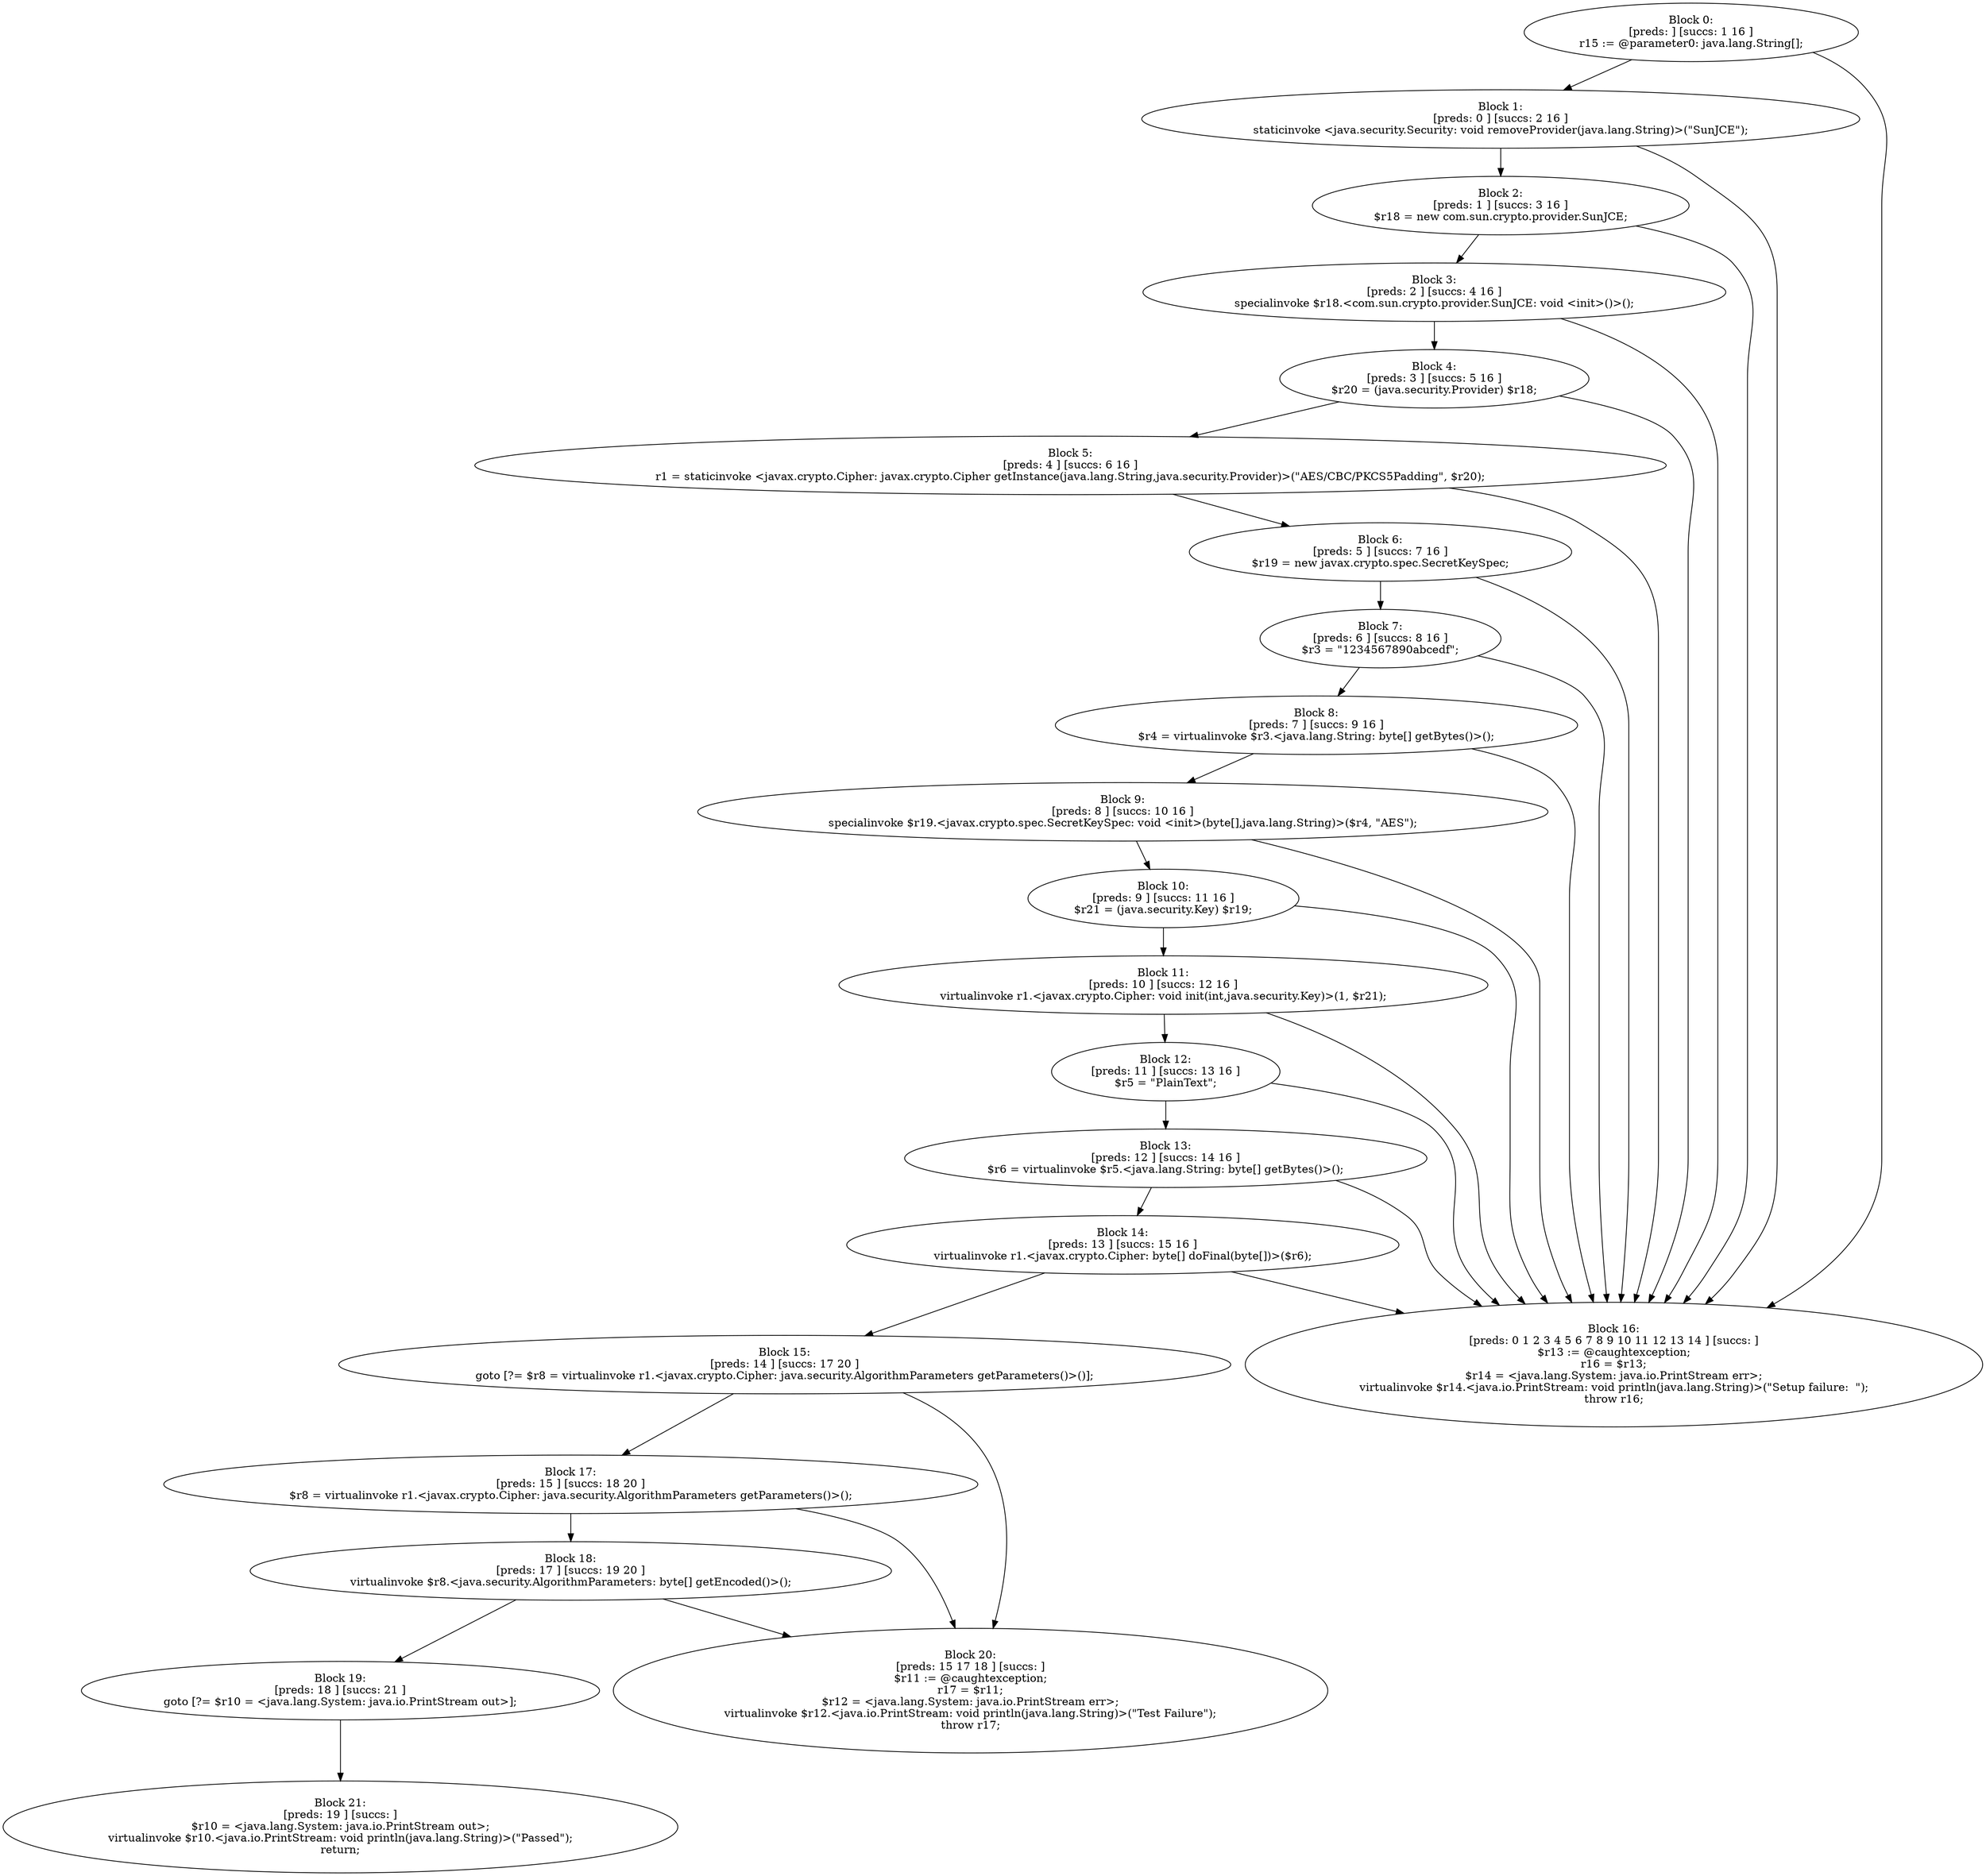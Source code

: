 digraph "unitGraph" {
    "Block 0:
[preds: ] [succs: 1 16 ]
r15 := @parameter0: java.lang.String[];
"
    "Block 1:
[preds: 0 ] [succs: 2 16 ]
staticinvoke <java.security.Security: void removeProvider(java.lang.String)>(\"SunJCE\");
"
    "Block 2:
[preds: 1 ] [succs: 3 16 ]
$r18 = new com.sun.crypto.provider.SunJCE;
"
    "Block 3:
[preds: 2 ] [succs: 4 16 ]
specialinvoke $r18.<com.sun.crypto.provider.SunJCE: void <init>()>();
"
    "Block 4:
[preds: 3 ] [succs: 5 16 ]
$r20 = (java.security.Provider) $r18;
"
    "Block 5:
[preds: 4 ] [succs: 6 16 ]
r1 = staticinvoke <javax.crypto.Cipher: javax.crypto.Cipher getInstance(java.lang.String,java.security.Provider)>(\"AES/CBC/PKCS5Padding\", $r20);
"
    "Block 6:
[preds: 5 ] [succs: 7 16 ]
$r19 = new javax.crypto.spec.SecretKeySpec;
"
    "Block 7:
[preds: 6 ] [succs: 8 16 ]
$r3 = \"1234567890abcedf\";
"
    "Block 8:
[preds: 7 ] [succs: 9 16 ]
$r4 = virtualinvoke $r3.<java.lang.String: byte[] getBytes()>();
"
    "Block 9:
[preds: 8 ] [succs: 10 16 ]
specialinvoke $r19.<javax.crypto.spec.SecretKeySpec: void <init>(byte[],java.lang.String)>($r4, \"AES\");
"
    "Block 10:
[preds: 9 ] [succs: 11 16 ]
$r21 = (java.security.Key) $r19;
"
    "Block 11:
[preds: 10 ] [succs: 12 16 ]
virtualinvoke r1.<javax.crypto.Cipher: void init(int,java.security.Key)>(1, $r21);
"
    "Block 12:
[preds: 11 ] [succs: 13 16 ]
$r5 = \"PlainText\";
"
    "Block 13:
[preds: 12 ] [succs: 14 16 ]
$r6 = virtualinvoke $r5.<java.lang.String: byte[] getBytes()>();
"
    "Block 14:
[preds: 13 ] [succs: 15 16 ]
virtualinvoke r1.<javax.crypto.Cipher: byte[] doFinal(byte[])>($r6);
"
    "Block 15:
[preds: 14 ] [succs: 17 20 ]
goto [?= $r8 = virtualinvoke r1.<javax.crypto.Cipher: java.security.AlgorithmParameters getParameters()>()];
"
    "Block 16:
[preds: 0 1 2 3 4 5 6 7 8 9 10 11 12 13 14 ] [succs: ]
$r13 := @caughtexception;
r16 = $r13;
$r14 = <java.lang.System: java.io.PrintStream err>;
virtualinvoke $r14.<java.io.PrintStream: void println(java.lang.String)>(\"Setup failure:  \");
throw r16;
"
    "Block 17:
[preds: 15 ] [succs: 18 20 ]
$r8 = virtualinvoke r1.<javax.crypto.Cipher: java.security.AlgorithmParameters getParameters()>();
"
    "Block 18:
[preds: 17 ] [succs: 19 20 ]
virtualinvoke $r8.<java.security.AlgorithmParameters: byte[] getEncoded()>();
"
    "Block 19:
[preds: 18 ] [succs: 21 ]
goto [?= $r10 = <java.lang.System: java.io.PrintStream out>];
"
    "Block 20:
[preds: 15 17 18 ] [succs: ]
$r11 := @caughtexception;
r17 = $r11;
$r12 = <java.lang.System: java.io.PrintStream err>;
virtualinvoke $r12.<java.io.PrintStream: void println(java.lang.String)>(\"Test Failure\");
throw r17;
"
    "Block 21:
[preds: 19 ] [succs: ]
$r10 = <java.lang.System: java.io.PrintStream out>;
virtualinvoke $r10.<java.io.PrintStream: void println(java.lang.String)>(\"Passed\");
return;
"
    "Block 0:
[preds: ] [succs: 1 16 ]
r15 := @parameter0: java.lang.String[];
"->"Block 1:
[preds: 0 ] [succs: 2 16 ]
staticinvoke <java.security.Security: void removeProvider(java.lang.String)>(\"SunJCE\");
";
    "Block 0:
[preds: ] [succs: 1 16 ]
r15 := @parameter0: java.lang.String[];
"->"Block 16:
[preds: 0 1 2 3 4 5 6 7 8 9 10 11 12 13 14 ] [succs: ]
$r13 := @caughtexception;
r16 = $r13;
$r14 = <java.lang.System: java.io.PrintStream err>;
virtualinvoke $r14.<java.io.PrintStream: void println(java.lang.String)>(\"Setup failure:  \");
throw r16;
";
    "Block 1:
[preds: 0 ] [succs: 2 16 ]
staticinvoke <java.security.Security: void removeProvider(java.lang.String)>(\"SunJCE\");
"->"Block 2:
[preds: 1 ] [succs: 3 16 ]
$r18 = new com.sun.crypto.provider.SunJCE;
";
    "Block 1:
[preds: 0 ] [succs: 2 16 ]
staticinvoke <java.security.Security: void removeProvider(java.lang.String)>(\"SunJCE\");
"->"Block 16:
[preds: 0 1 2 3 4 5 6 7 8 9 10 11 12 13 14 ] [succs: ]
$r13 := @caughtexception;
r16 = $r13;
$r14 = <java.lang.System: java.io.PrintStream err>;
virtualinvoke $r14.<java.io.PrintStream: void println(java.lang.String)>(\"Setup failure:  \");
throw r16;
";
    "Block 2:
[preds: 1 ] [succs: 3 16 ]
$r18 = new com.sun.crypto.provider.SunJCE;
"->"Block 3:
[preds: 2 ] [succs: 4 16 ]
specialinvoke $r18.<com.sun.crypto.provider.SunJCE: void <init>()>();
";
    "Block 2:
[preds: 1 ] [succs: 3 16 ]
$r18 = new com.sun.crypto.provider.SunJCE;
"->"Block 16:
[preds: 0 1 2 3 4 5 6 7 8 9 10 11 12 13 14 ] [succs: ]
$r13 := @caughtexception;
r16 = $r13;
$r14 = <java.lang.System: java.io.PrintStream err>;
virtualinvoke $r14.<java.io.PrintStream: void println(java.lang.String)>(\"Setup failure:  \");
throw r16;
";
    "Block 3:
[preds: 2 ] [succs: 4 16 ]
specialinvoke $r18.<com.sun.crypto.provider.SunJCE: void <init>()>();
"->"Block 4:
[preds: 3 ] [succs: 5 16 ]
$r20 = (java.security.Provider) $r18;
";
    "Block 3:
[preds: 2 ] [succs: 4 16 ]
specialinvoke $r18.<com.sun.crypto.provider.SunJCE: void <init>()>();
"->"Block 16:
[preds: 0 1 2 3 4 5 6 7 8 9 10 11 12 13 14 ] [succs: ]
$r13 := @caughtexception;
r16 = $r13;
$r14 = <java.lang.System: java.io.PrintStream err>;
virtualinvoke $r14.<java.io.PrintStream: void println(java.lang.String)>(\"Setup failure:  \");
throw r16;
";
    "Block 4:
[preds: 3 ] [succs: 5 16 ]
$r20 = (java.security.Provider) $r18;
"->"Block 5:
[preds: 4 ] [succs: 6 16 ]
r1 = staticinvoke <javax.crypto.Cipher: javax.crypto.Cipher getInstance(java.lang.String,java.security.Provider)>(\"AES/CBC/PKCS5Padding\", $r20);
";
    "Block 4:
[preds: 3 ] [succs: 5 16 ]
$r20 = (java.security.Provider) $r18;
"->"Block 16:
[preds: 0 1 2 3 4 5 6 7 8 9 10 11 12 13 14 ] [succs: ]
$r13 := @caughtexception;
r16 = $r13;
$r14 = <java.lang.System: java.io.PrintStream err>;
virtualinvoke $r14.<java.io.PrintStream: void println(java.lang.String)>(\"Setup failure:  \");
throw r16;
";
    "Block 5:
[preds: 4 ] [succs: 6 16 ]
r1 = staticinvoke <javax.crypto.Cipher: javax.crypto.Cipher getInstance(java.lang.String,java.security.Provider)>(\"AES/CBC/PKCS5Padding\", $r20);
"->"Block 6:
[preds: 5 ] [succs: 7 16 ]
$r19 = new javax.crypto.spec.SecretKeySpec;
";
    "Block 5:
[preds: 4 ] [succs: 6 16 ]
r1 = staticinvoke <javax.crypto.Cipher: javax.crypto.Cipher getInstance(java.lang.String,java.security.Provider)>(\"AES/CBC/PKCS5Padding\", $r20);
"->"Block 16:
[preds: 0 1 2 3 4 5 6 7 8 9 10 11 12 13 14 ] [succs: ]
$r13 := @caughtexception;
r16 = $r13;
$r14 = <java.lang.System: java.io.PrintStream err>;
virtualinvoke $r14.<java.io.PrintStream: void println(java.lang.String)>(\"Setup failure:  \");
throw r16;
";
    "Block 6:
[preds: 5 ] [succs: 7 16 ]
$r19 = new javax.crypto.spec.SecretKeySpec;
"->"Block 7:
[preds: 6 ] [succs: 8 16 ]
$r3 = \"1234567890abcedf\";
";
    "Block 6:
[preds: 5 ] [succs: 7 16 ]
$r19 = new javax.crypto.spec.SecretKeySpec;
"->"Block 16:
[preds: 0 1 2 3 4 5 6 7 8 9 10 11 12 13 14 ] [succs: ]
$r13 := @caughtexception;
r16 = $r13;
$r14 = <java.lang.System: java.io.PrintStream err>;
virtualinvoke $r14.<java.io.PrintStream: void println(java.lang.String)>(\"Setup failure:  \");
throw r16;
";
    "Block 7:
[preds: 6 ] [succs: 8 16 ]
$r3 = \"1234567890abcedf\";
"->"Block 8:
[preds: 7 ] [succs: 9 16 ]
$r4 = virtualinvoke $r3.<java.lang.String: byte[] getBytes()>();
";
    "Block 7:
[preds: 6 ] [succs: 8 16 ]
$r3 = \"1234567890abcedf\";
"->"Block 16:
[preds: 0 1 2 3 4 5 6 7 8 9 10 11 12 13 14 ] [succs: ]
$r13 := @caughtexception;
r16 = $r13;
$r14 = <java.lang.System: java.io.PrintStream err>;
virtualinvoke $r14.<java.io.PrintStream: void println(java.lang.String)>(\"Setup failure:  \");
throw r16;
";
    "Block 8:
[preds: 7 ] [succs: 9 16 ]
$r4 = virtualinvoke $r3.<java.lang.String: byte[] getBytes()>();
"->"Block 9:
[preds: 8 ] [succs: 10 16 ]
specialinvoke $r19.<javax.crypto.spec.SecretKeySpec: void <init>(byte[],java.lang.String)>($r4, \"AES\");
";
    "Block 8:
[preds: 7 ] [succs: 9 16 ]
$r4 = virtualinvoke $r3.<java.lang.String: byte[] getBytes()>();
"->"Block 16:
[preds: 0 1 2 3 4 5 6 7 8 9 10 11 12 13 14 ] [succs: ]
$r13 := @caughtexception;
r16 = $r13;
$r14 = <java.lang.System: java.io.PrintStream err>;
virtualinvoke $r14.<java.io.PrintStream: void println(java.lang.String)>(\"Setup failure:  \");
throw r16;
";
    "Block 9:
[preds: 8 ] [succs: 10 16 ]
specialinvoke $r19.<javax.crypto.spec.SecretKeySpec: void <init>(byte[],java.lang.String)>($r4, \"AES\");
"->"Block 10:
[preds: 9 ] [succs: 11 16 ]
$r21 = (java.security.Key) $r19;
";
    "Block 9:
[preds: 8 ] [succs: 10 16 ]
specialinvoke $r19.<javax.crypto.spec.SecretKeySpec: void <init>(byte[],java.lang.String)>($r4, \"AES\");
"->"Block 16:
[preds: 0 1 2 3 4 5 6 7 8 9 10 11 12 13 14 ] [succs: ]
$r13 := @caughtexception;
r16 = $r13;
$r14 = <java.lang.System: java.io.PrintStream err>;
virtualinvoke $r14.<java.io.PrintStream: void println(java.lang.String)>(\"Setup failure:  \");
throw r16;
";
    "Block 10:
[preds: 9 ] [succs: 11 16 ]
$r21 = (java.security.Key) $r19;
"->"Block 11:
[preds: 10 ] [succs: 12 16 ]
virtualinvoke r1.<javax.crypto.Cipher: void init(int,java.security.Key)>(1, $r21);
";
    "Block 10:
[preds: 9 ] [succs: 11 16 ]
$r21 = (java.security.Key) $r19;
"->"Block 16:
[preds: 0 1 2 3 4 5 6 7 8 9 10 11 12 13 14 ] [succs: ]
$r13 := @caughtexception;
r16 = $r13;
$r14 = <java.lang.System: java.io.PrintStream err>;
virtualinvoke $r14.<java.io.PrintStream: void println(java.lang.String)>(\"Setup failure:  \");
throw r16;
";
    "Block 11:
[preds: 10 ] [succs: 12 16 ]
virtualinvoke r1.<javax.crypto.Cipher: void init(int,java.security.Key)>(1, $r21);
"->"Block 12:
[preds: 11 ] [succs: 13 16 ]
$r5 = \"PlainText\";
";
    "Block 11:
[preds: 10 ] [succs: 12 16 ]
virtualinvoke r1.<javax.crypto.Cipher: void init(int,java.security.Key)>(1, $r21);
"->"Block 16:
[preds: 0 1 2 3 4 5 6 7 8 9 10 11 12 13 14 ] [succs: ]
$r13 := @caughtexception;
r16 = $r13;
$r14 = <java.lang.System: java.io.PrintStream err>;
virtualinvoke $r14.<java.io.PrintStream: void println(java.lang.String)>(\"Setup failure:  \");
throw r16;
";
    "Block 12:
[preds: 11 ] [succs: 13 16 ]
$r5 = \"PlainText\";
"->"Block 13:
[preds: 12 ] [succs: 14 16 ]
$r6 = virtualinvoke $r5.<java.lang.String: byte[] getBytes()>();
";
    "Block 12:
[preds: 11 ] [succs: 13 16 ]
$r5 = \"PlainText\";
"->"Block 16:
[preds: 0 1 2 3 4 5 6 7 8 9 10 11 12 13 14 ] [succs: ]
$r13 := @caughtexception;
r16 = $r13;
$r14 = <java.lang.System: java.io.PrintStream err>;
virtualinvoke $r14.<java.io.PrintStream: void println(java.lang.String)>(\"Setup failure:  \");
throw r16;
";
    "Block 13:
[preds: 12 ] [succs: 14 16 ]
$r6 = virtualinvoke $r5.<java.lang.String: byte[] getBytes()>();
"->"Block 14:
[preds: 13 ] [succs: 15 16 ]
virtualinvoke r1.<javax.crypto.Cipher: byte[] doFinal(byte[])>($r6);
";
    "Block 13:
[preds: 12 ] [succs: 14 16 ]
$r6 = virtualinvoke $r5.<java.lang.String: byte[] getBytes()>();
"->"Block 16:
[preds: 0 1 2 3 4 5 6 7 8 9 10 11 12 13 14 ] [succs: ]
$r13 := @caughtexception;
r16 = $r13;
$r14 = <java.lang.System: java.io.PrintStream err>;
virtualinvoke $r14.<java.io.PrintStream: void println(java.lang.String)>(\"Setup failure:  \");
throw r16;
";
    "Block 14:
[preds: 13 ] [succs: 15 16 ]
virtualinvoke r1.<javax.crypto.Cipher: byte[] doFinal(byte[])>($r6);
"->"Block 15:
[preds: 14 ] [succs: 17 20 ]
goto [?= $r8 = virtualinvoke r1.<javax.crypto.Cipher: java.security.AlgorithmParameters getParameters()>()];
";
    "Block 14:
[preds: 13 ] [succs: 15 16 ]
virtualinvoke r1.<javax.crypto.Cipher: byte[] doFinal(byte[])>($r6);
"->"Block 16:
[preds: 0 1 2 3 4 5 6 7 8 9 10 11 12 13 14 ] [succs: ]
$r13 := @caughtexception;
r16 = $r13;
$r14 = <java.lang.System: java.io.PrintStream err>;
virtualinvoke $r14.<java.io.PrintStream: void println(java.lang.String)>(\"Setup failure:  \");
throw r16;
";
    "Block 15:
[preds: 14 ] [succs: 17 20 ]
goto [?= $r8 = virtualinvoke r1.<javax.crypto.Cipher: java.security.AlgorithmParameters getParameters()>()];
"->"Block 17:
[preds: 15 ] [succs: 18 20 ]
$r8 = virtualinvoke r1.<javax.crypto.Cipher: java.security.AlgorithmParameters getParameters()>();
";
    "Block 15:
[preds: 14 ] [succs: 17 20 ]
goto [?= $r8 = virtualinvoke r1.<javax.crypto.Cipher: java.security.AlgorithmParameters getParameters()>()];
"->"Block 20:
[preds: 15 17 18 ] [succs: ]
$r11 := @caughtexception;
r17 = $r11;
$r12 = <java.lang.System: java.io.PrintStream err>;
virtualinvoke $r12.<java.io.PrintStream: void println(java.lang.String)>(\"Test Failure\");
throw r17;
";
    "Block 17:
[preds: 15 ] [succs: 18 20 ]
$r8 = virtualinvoke r1.<javax.crypto.Cipher: java.security.AlgorithmParameters getParameters()>();
"->"Block 18:
[preds: 17 ] [succs: 19 20 ]
virtualinvoke $r8.<java.security.AlgorithmParameters: byte[] getEncoded()>();
";
    "Block 17:
[preds: 15 ] [succs: 18 20 ]
$r8 = virtualinvoke r1.<javax.crypto.Cipher: java.security.AlgorithmParameters getParameters()>();
"->"Block 20:
[preds: 15 17 18 ] [succs: ]
$r11 := @caughtexception;
r17 = $r11;
$r12 = <java.lang.System: java.io.PrintStream err>;
virtualinvoke $r12.<java.io.PrintStream: void println(java.lang.String)>(\"Test Failure\");
throw r17;
";
    "Block 18:
[preds: 17 ] [succs: 19 20 ]
virtualinvoke $r8.<java.security.AlgorithmParameters: byte[] getEncoded()>();
"->"Block 19:
[preds: 18 ] [succs: 21 ]
goto [?= $r10 = <java.lang.System: java.io.PrintStream out>];
";
    "Block 18:
[preds: 17 ] [succs: 19 20 ]
virtualinvoke $r8.<java.security.AlgorithmParameters: byte[] getEncoded()>();
"->"Block 20:
[preds: 15 17 18 ] [succs: ]
$r11 := @caughtexception;
r17 = $r11;
$r12 = <java.lang.System: java.io.PrintStream err>;
virtualinvoke $r12.<java.io.PrintStream: void println(java.lang.String)>(\"Test Failure\");
throw r17;
";
    "Block 19:
[preds: 18 ] [succs: 21 ]
goto [?= $r10 = <java.lang.System: java.io.PrintStream out>];
"->"Block 21:
[preds: 19 ] [succs: ]
$r10 = <java.lang.System: java.io.PrintStream out>;
virtualinvoke $r10.<java.io.PrintStream: void println(java.lang.String)>(\"Passed\");
return;
";
}
